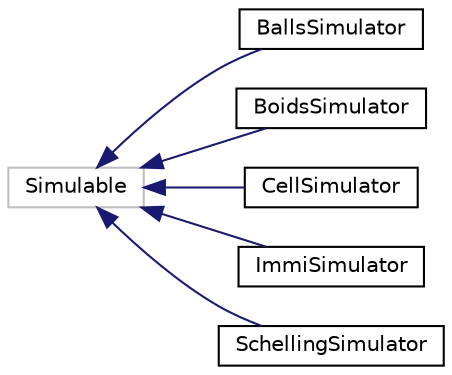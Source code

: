 digraph "Graphical Class Hierarchy"
{
 // LATEX_PDF_SIZE
  edge [fontname="Helvetica",fontsize="10",labelfontname="Helvetica",labelfontsize="10"];
  node [fontname="Helvetica",fontsize="10",shape=record];
  rankdir="LR";
  Node23 [label="Simulable",height=0.2,width=0.4,color="grey75", fillcolor="white", style="filled",tooltip=" "];
  Node23 -> Node0 [dir="back",color="midnightblue",fontsize="10",style="solid",fontname="Helvetica"];
  Node0 [label="BallsSimulator",height=0.2,width=0.4,color="black", fillcolor="white", style="filled",URL="$classBallsSimulator.html",tooltip="This class represents a balls simulator that implements the Simulable interface."];
  Node23 -> Node25 [dir="back",color="midnightblue",fontsize="10",style="solid",fontname="Helvetica"];
  Node25 [label="BoidsSimulator",height=0.2,width=0.4,color="black", fillcolor="white", style="filled",URL="$classBoidsSimulator.html",tooltip="BoidsSimulator.java."];
  Node23 -> Node26 [dir="back",color="midnightblue",fontsize="10",style="solid",fontname="Helvetica"];
  Node26 [label="CellSimulator",height=0.2,width=0.4,color="black", fillcolor="white", style="filled",URL="$classCellSimulator.html",tooltip="This class implements the Simulable interface and simulates the behavior of a group of cells using Co..."];
  Node23 -> Node27 [dir="back",color="midnightblue",fontsize="10",style="solid",fontname="Helvetica"];
  Node27 [label="ImmiSimulator",height=0.2,width=0.4,color="black", fillcolor="white", style="filled",URL="$classImmiSimulator.html",tooltip="This is a Java program that simulates an immigration cellular automaton."];
  Node23 -> Node28 [dir="back",color="midnightblue",fontsize="10",style="solid",fontname="Helvetica"];
  Node28 [label="SchellingSimulator",height=0.2,width=0.4,color="black", fillcolor="white", style="filled",URL="$classSchellingSimulator.html",tooltip="SchellingSimulator.java."];
}

